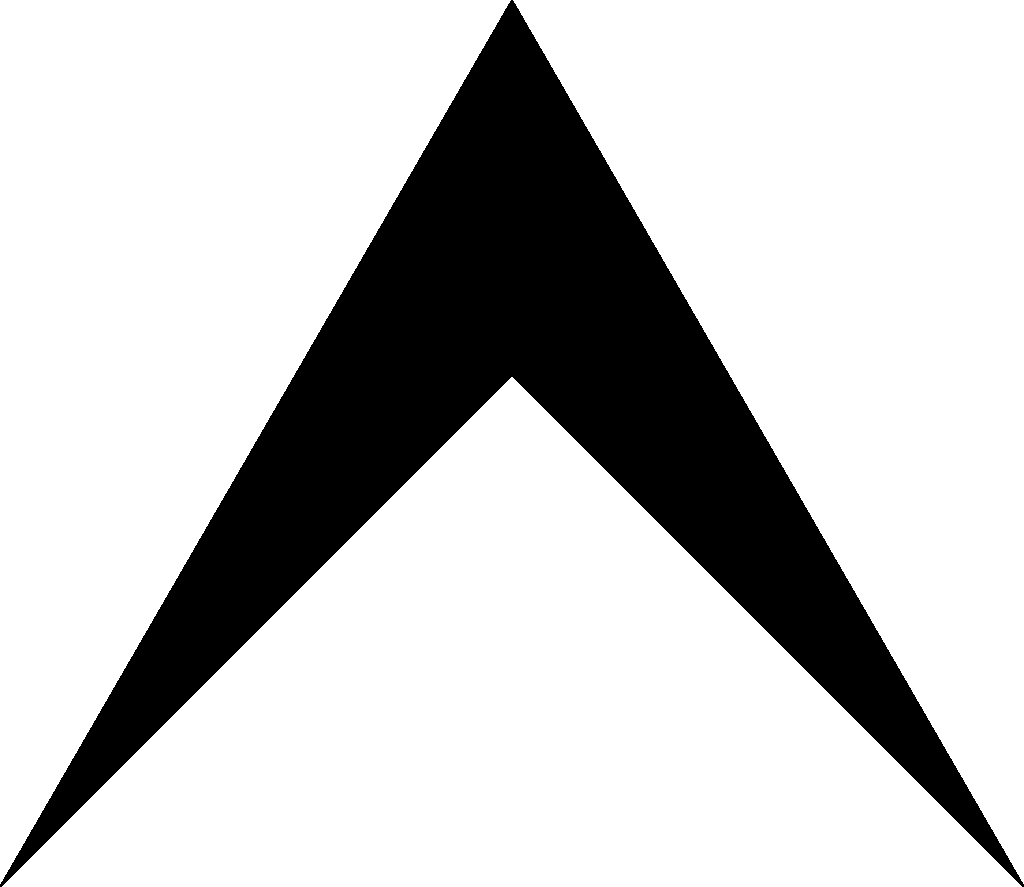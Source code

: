 size(512, 512);

path triangle = polygon(3);

pair A = point(triangle, 0);
pair B = point(triangle, 1);
pair C = point(triangle, 2);

write("Equilateral triangle:");
write(triangle);

write("Points:");
write(A);
write(B);
write(C);

pair D = (0, C.y + B.x - C.x);

write(D);

filldraw(A--B--C--D--cycle);
